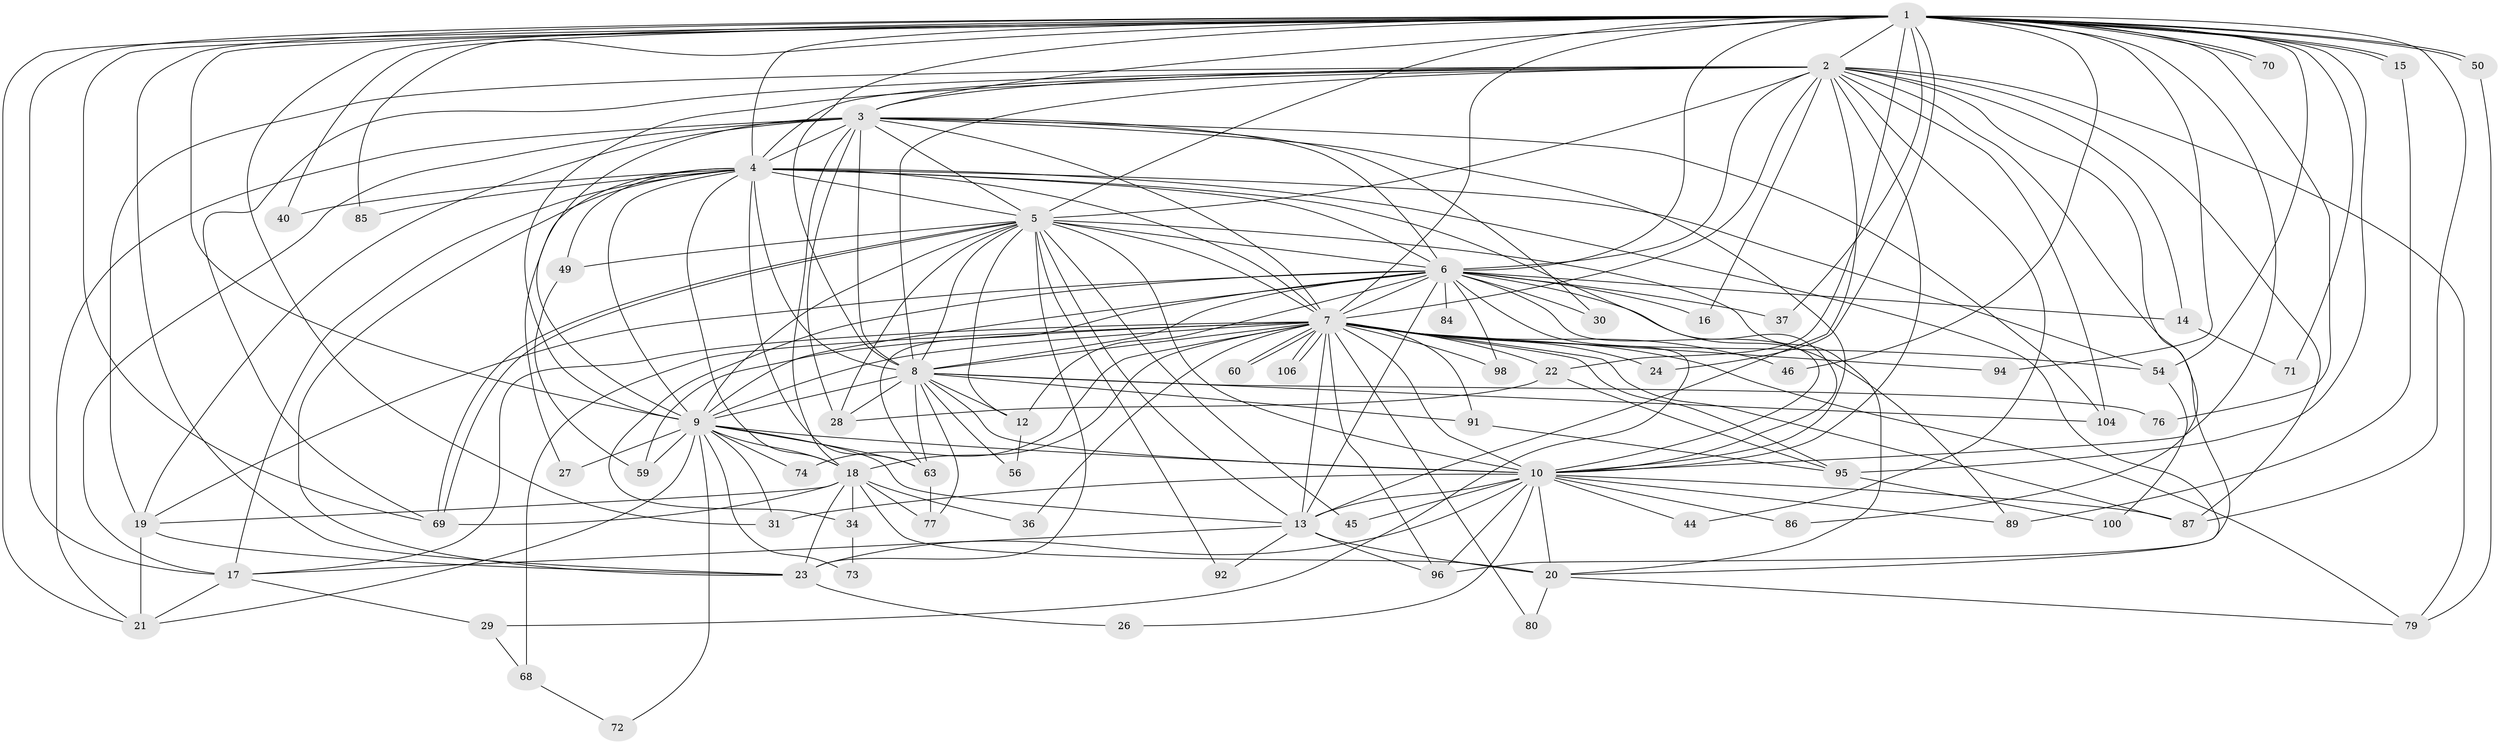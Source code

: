 // original degree distribution, {35: 0.007352941176470588, 21: 0.022058823529411766, 16: 0.007352941176470588, 23: 0.007352941176470588, 37: 0.007352941176470588, 19: 0.014705882352941176, 25: 0.007352941176470588, 3: 0.19117647058823528, 4: 0.1323529411764706, 7: 0.014705882352941176, 2: 0.5220588235294118, 6: 0.022058823529411766, 8: 0.007352941176470588, 5: 0.03676470588235294}
// Generated by graph-tools (version 1.1) at 2025/17/03/04/25 18:17:39]
// undirected, 68 vertices, 203 edges
graph export_dot {
graph [start="1"]
  node [color=gray90,style=filled];
  1;
  2;
  3;
  4;
  5;
  6 [super="+11+67+33"];
  7 [super="+32+38"];
  8 [super="+93+39"];
  9 [super="+25"];
  10 [super="+105+62+61+125+131+47"];
  12 [super="+135"];
  13 [super="+65+82+48"];
  14;
  15;
  16;
  17 [super="+83+52"];
  18 [super="+35+64+58+57"];
  19 [super="+129+107+102+55"];
  20 [super="+53+42+99"];
  21 [super="+116"];
  22 [super="+122+41"];
  23 [super="+43"];
  24;
  26;
  27;
  28 [super="+127"];
  29;
  30;
  31 [super="+97"];
  34;
  36;
  37;
  40;
  44;
  45;
  46 [super="+75"];
  49;
  50 [super="+101"];
  54 [super="+109"];
  56;
  59 [super="+128"];
  60;
  63 [super="+66"];
  68 [super="+112+113"];
  69 [super="+78"];
  70;
  71;
  72;
  73;
  74 [super="+115"];
  76;
  77;
  79;
  80;
  84;
  85;
  86;
  87 [super="+130+88"];
  89 [super="+136"];
  91 [super="+133"];
  92;
  94;
  95;
  96 [super="+118"];
  98;
  100;
  104 [super="+119"];
  106;
  1 -- 2;
  1 -- 3;
  1 -- 4;
  1 -- 5;
  1 -- 6;
  1 -- 7;
  1 -- 8 [weight=2];
  1 -- 9 [weight=2];
  1 -- 10;
  1 -- 15;
  1 -- 15;
  1 -- 21;
  1 -- 22;
  1 -- 24;
  1 -- 31;
  1 -- 37;
  1 -- 40;
  1 -- 46 [weight=2];
  1 -- 50;
  1 -- 50;
  1 -- 70;
  1 -- 70;
  1 -- 71;
  1 -- 76;
  1 -- 85;
  1 -- 94;
  1 -- 95;
  1 -- 69;
  1 -- 54;
  1 -- 17;
  1 -- 87;
  1 -- 23;
  2 -- 3;
  2 -- 4;
  2 -- 5;
  2 -- 6;
  2 -- 7;
  2 -- 8;
  2 -- 9;
  2 -- 10 [weight=2];
  2 -- 13;
  2 -- 14;
  2 -- 16;
  2 -- 44;
  2 -- 79;
  2 -- 86;
  2 -- 96;
  2 -- 104;
  2 -- 69;
  2 -- 19;
  2 -- 87;
  3 -- 4;
  3 -- 5;
  3 -- 6;
  3 -- 7;
  3 -- 8;
  3 -- 9;
  3 -- 10;
  3 -- 17;
  3 -- 18;
  3 -- 19;
  3 -- 21;
  3 -- 28;
  3 -- 30;
  3 -- 104;
  4 -- 5;
  4 -- 6 [weight=2];
  4 -- 7;
  4 -- 8;
  4 -- 9;
  4 -- 10;
  4 -- 23;
  4 -- 27;
  4 -- 40;
  4 -- 49;
  4 -- 54;
  4 -- 85;
  4 -- 20 [weight=2];
  4 -- 18;
  4 -- 63;
  4 -- 17;
  5 -- 6 [weight=2];
  5 -- 7;
  5 -- 8;
  5 -- 9;
  5 -- 10;
  5 -- 20 [weight=2];
  5 -- 23;
  5 -- 28;
  5 -- 45;
  5 -- 49;
  5 -- 69;
  5 -- 69;
  5 -- 92;
  5 -- 13;
  5 -- 12;
  6 -- 7 [weight=2];
  6 -- 8;
  6 -- 9;
  6 -- 10;
  6 -- 14;
  6 -- 16;
  6 -- 19 [weight=2];
  6 -- 29;
  6 -- 30;
  6 -- 37;
  6 -- 84 [weight=2];
  6 -- 89;
  6 -- 63;
  6 -- 12;
  6 -- 13;
  6 -- 98;
  6 -- 34;
  7 -- 8 [weight=3];
  7 -- 9;
  7 -- 10 [weight=4];
  7 -- 17;
  7 -- 22;
  7 -- 24;
  7 -- 36;
  7 -- 46;
  7 -- 54;
  7 -- 60;
  7 -- 60;
  7 -- 68 [weight=3];
  7 -- 74 [weight=2];
  7 -- 80;
  7 -- 87;
  7 -- 94;
  7 -- 95;
  7 -- 98;
  7 -- 106;
  7 -- 106;
  7 -- 79;
  7 -- 96;
  7 -- 59;
  7 -- 13;
  7 -- 18;
  7 -- 91;
  8 -- 9;
  8 -- 10 [weight=2];
  8 -- 12;
  8 -- 63 [weight=2];
  8 -- 76;
  8 -- 91;
  8 -- 104;
  8 -- 28;
  8 -- 56;
  8 -- 77;
  9 -- 10;
  9 -- 18;
  9 -- 31;
  9 -- 59;
  9 -- 63;
  9 -- 72;
  9 -- 73;
  9 -- 74;
  9 -- 21;
  9 -- 27;
  9 -- 13;
  10 -- 13;
  10 -- 20 [weight=2];
  10 -- 26;
  10 -- 44;
  10 -- 45;
  10 -- 87;
  10 -- 31;
  10 -- 89;
  10 -- 96;
  10 -- 23;
  10 -- 86;
  12 -- 56;
  13 -- 92;
  13 -- 17;
  13 -- 96;
  13 -- 20;
  14 -- 71;
  15 -- 89;
  17 -- 29;
  17 -- 21;
  18 -- 34;
  18 -- 69;
  18 -- 36;
  18 -- 20 [weight=2];
  18 -- 23;
  18 -- 19;
  18 -- 77;
  19 -- 23;
  19 -- 21;
  20 -- 80;
  20 -- 79;
  22 -- 95;
  22 -- 28;
  23 -- 26;
  29 -- 68;
  34 -- 73;
  49 -- 59;
  50 -- 79;
  54 -- 100;
  63 -- 77;
  68 -- 72;
  91 -- 95;
  95 -- 100;
}
